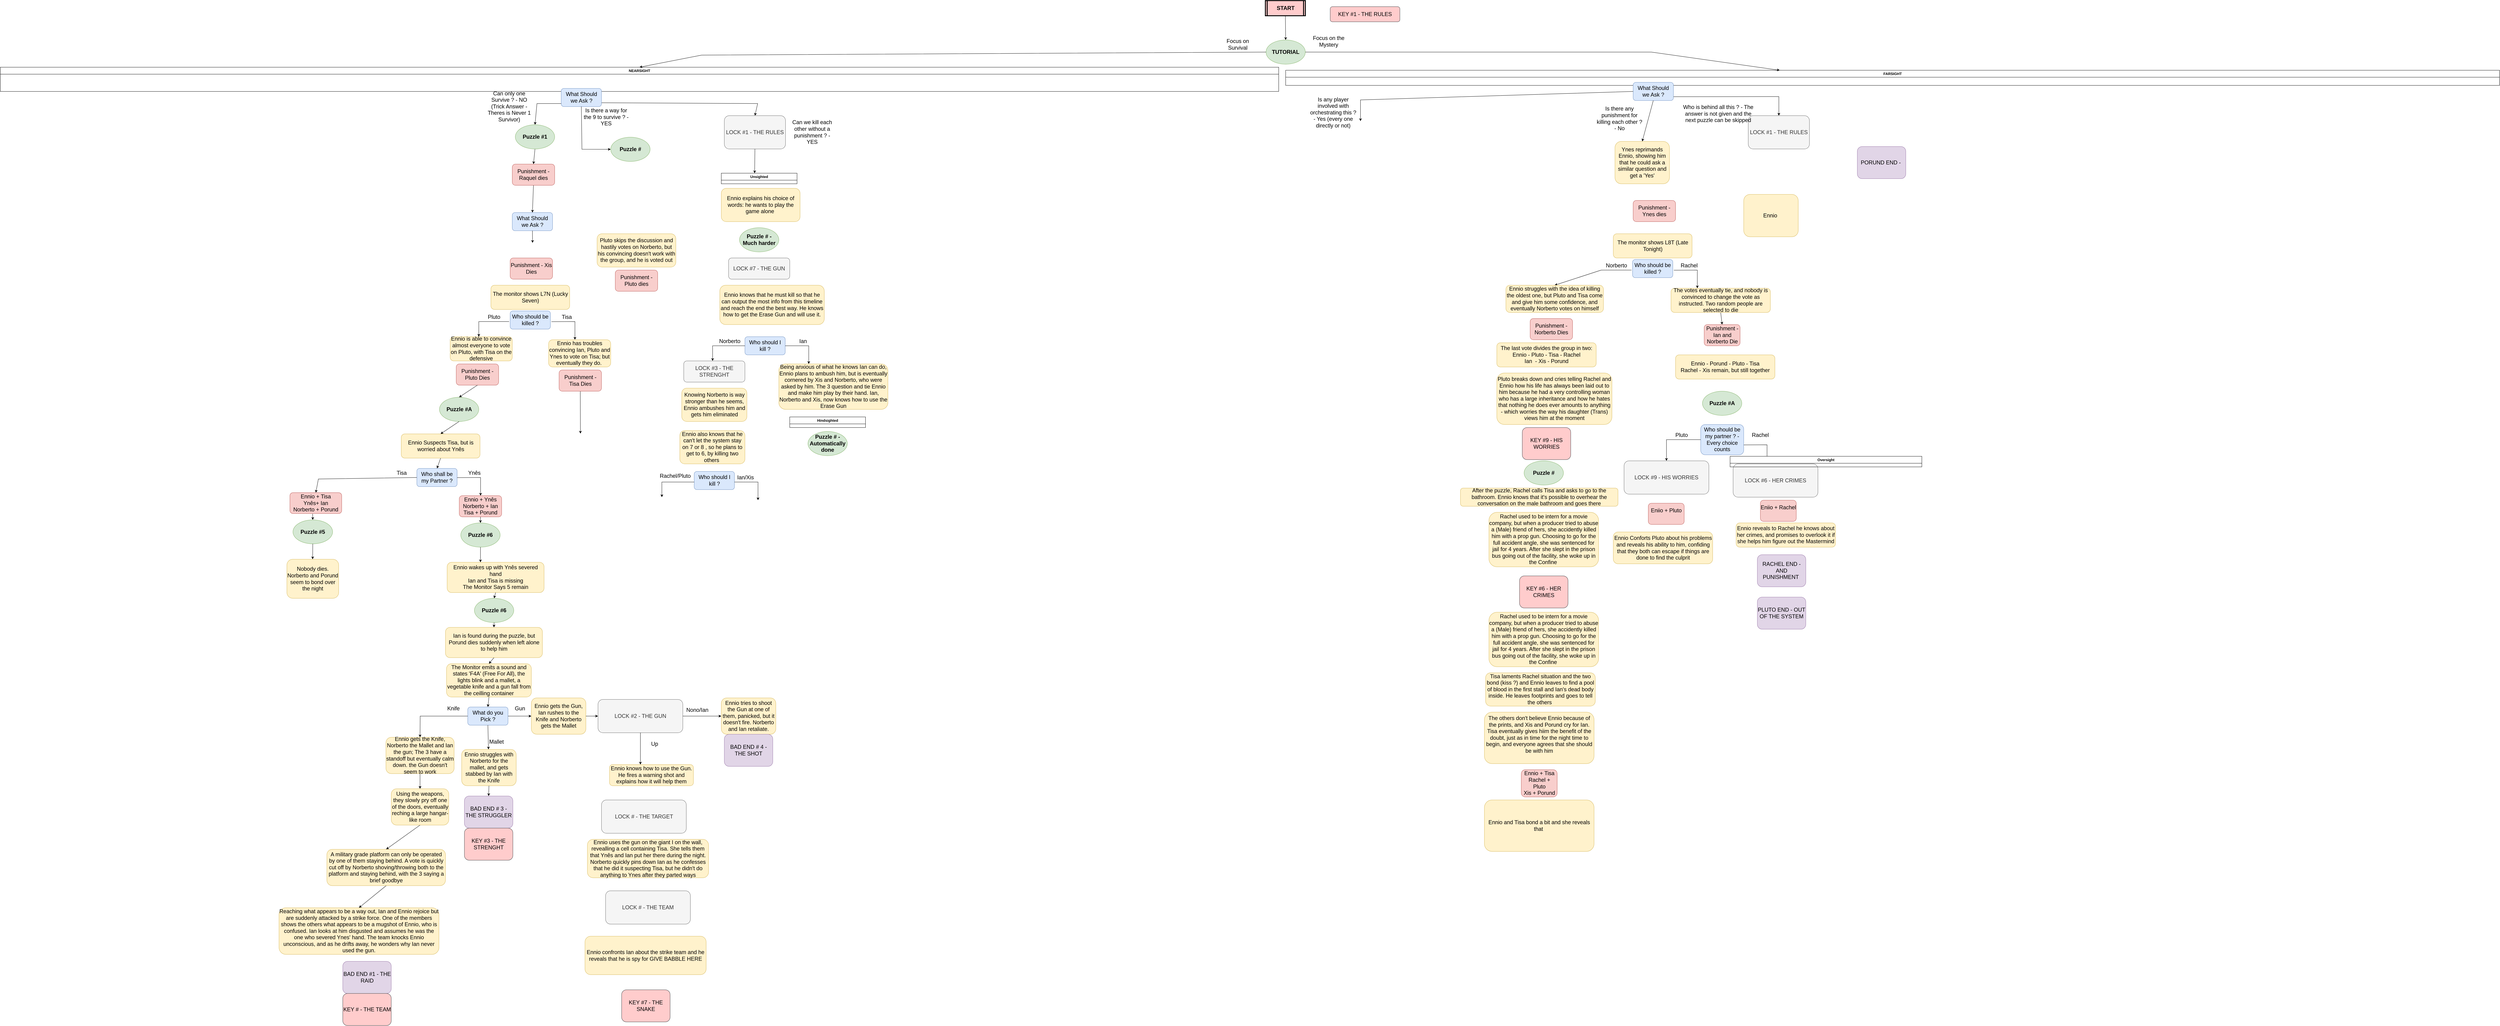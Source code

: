 <mxfile version="21.7.5" type="github">
  <diagram name="Page-1" id="c7558073-3199-34d8-9f00-42111426c3f3">
    <mxGraphModel dx="5559" dy="849" grid="1" gridSize="10" guides="1" tooltips="1" connect="1" arrows="1" fold="1" page="1" pageScale="1" pageWidth="826" pageHeight="1169" background="none" math="0" shadow="0">
      <root>
        <mxCell id="0" />
        <mxCell id="1" parent="0" />
        <mxCell id="CpgEJYqUYKejUzms_IQA-97" value="NEARSIGHT" style="swimlane;whiteSpace=wrap;html=1;snapToPoint=1;" parent="1" vertex="1">
          <mxGeometry x="-3830" y="230" width="4220" height="80" as="geometry">
            <mxRectangle x="-60" y="240" width="110" height="30" as="alternateBounds" />
          </mxGeometry>
        </mxCell>
        <mxCell id="CpgEJYqUYKejUzms_IQA-106" value="" style="endArrow=classic;html=1;rounded=0;snapToPoint=1;orthogonal=1;entryX=0.5;entryY=0;entryDx=0;entryDy=0;" parent="CpgEJYqUYKejUzms_IQA-97" target="O-tpeVZjKQFRNbeTzZI2-9" edge="1">
          <mxGeometry width="50" height="50" relative="1" as="geometry">
            <mxPoint x="1984.143" y="117.429" as="sourcePoint" />
            <mxPoint x="2061.5" y="177" as="targetPoint" />
            <Array as="points">
              <mxPoint x="2500" y="120" />
            </Array>
          </mxGeometry>
        </mxCell>
        <mxCell id="CpgEJYqUYKejUzms_IQA-107" value="&lt;font style=&quot;font-size: 18px;&quot;&gt;What Should we Ask ?&lt;/font&gt;" style="rounded=1;whiteSpace=wrap;html=1;fillColor=#dae8fc;strokeColor=#6c8ebf;" parent="CpgEJYqUYKejUzms_IQA-97" vertex="1">
          <mxGeometry x="1851.5" y="70" width="133" height="60" as="geometry" />
        </mxCell>
        <mxCell id="CpgEJYqUYKejUzms_IQA-109" value="" style="endArrow=classic;html=1;rounded=0;exitX=0;exitY=0.5;exitDx=0;exitDy=0;entryX=0.5;entryY=0;entryDx=0;entryDy=0;" parent="CpgEJYqUYKejUzms_IQA-97" target="rEXP9riImF9Qnkvs_e8z-11" edge="1">
          <mxGeometry width="50" height="50" relative="1" as="geometry">
            <mxPoint x="1851.5" y="120" as="sourcePoint" />
            <mxPoint x="1771.5" y="190" as="targetPoint" />
            <Array as="points">
              <mxPoint x="1771.5" y="120" />
            </Array>
          </mxGeometry>
        </mxCell>
        <mxCell id="CpgEJYqUYKejUzms_IQA-111" value="&lt;font style=&quot;font-size: 18px;&quot;&gt;Who shall be my Partner ?&lt;/font&gt;" style="rounded=1;whiteSpace=wrap;html=1;fillColor=#dae8fc;strokeColor=#6c8ebf;" parent="CpgEJYqUYKejUzms_IQA-97" vertex="1">
          <mxGeometry x="1375" y="1325" width="133" height="60" as="geometry" />
        </mxCell>
        <mxCell id="CpgEJYqUYKejUzms_IQA-112" value="" style="endArrow=classic;html=1;rounded=0;snapToPoint=1;orthogonal=1;" parent="CpgEJYqUYKejUzms_IQA-97" edge="1">
          <mxGeometry width="50" height="50" relative="1" as="geometry">
            <mxPoint x="1508.003" y="1355.429" as="sourcePoint" />
            <mxPoint x="1585.36" y="1415" as="targetPoint" />
            <Array as="points">
              <mxPoint x="1585.36" y="1355" />
            </Array>
          </mxGeometry>
        </mxCell>
        <mxCell id="CpgEJYqUYKejUzms_IQA-110" value="Ynês" style="text;html=1;strokeColor=none;fillColor=none;align=center;verticalAlign=middle;whiteSpace=wrap;rounded=0;fontSize=18;" parent="CpgEJYqUYKejUzms_IQA-97" vertex="1">
          <mxGeometry x="1515" y="1325" width="100" height="30" as="geometry" />
        </mxCell>
        <mxCell id="CpgEJYqUYKejUzms_IQA-113" value="Tisa" style="text;html=1;strokeColor=none;fillColor=none;align=center;verticalAlign=middle;whiteSpace=wrap;rounded=0;fontSize=18;" parent="CpgEJYqUYKejUzms_IQA-97" vertex="1">
          <mxGeometry x="1275" y="1325" width="100" height="30" as="geometry" />
        </mxCell>
        <mxCell id="CpgEJYqUYKejUzms_IQA-114" value="" style="endArrow=classic;html=1;rounded=0;exitX=0;exitY=0.5;exitDx=0;exitDy=0;entryX=0.5;entryY=0;entryDx=0;entryDy=0;" parent="CpgEJYqUYKejUzms_IQA-97" target="CpgEJYqUYKejUzms_IQA-116" edge="1">
          <mxGeometry width="50" height="50" relative="1" as="geometry">
            <mxPoint x="1375" y="1355" as="sourcePoint" />
            <mxPoint x="1295" y="1425" as="targetPoint" />
            <Array as="points">
              <mxPoint x="1050" y="1360" />
            </Array>
          </mxGeometry>
        </mxCell>
        <mxCell id="CpgEJYqUYKejUzms_IQA-115" value="&lt;font style=&quot;font-size: 18px;&quot;&gt;Ennio + Ynês&lt;br&gt;Norberto + Ian&lt;br&gt;Tisa + Porund&lt;br&gt;&lt;/font&gt;" style="rounded=1;whiteSpace=wrap;html=1;fillColor=#f8cecc;strokeColor=#b85450;" parent="CpgEJYqUYKejUzms_IQA-97" vertex="1">
          <mxGeometry x="1515" y="1415" width="140" height="70" as="geometry" />
        </mxCell>
        <mxCell id="CpgEJYqUYKejUzms_IQA-116" value="&lt;font style=&quot;font-size: 18px;&quot;&gt;Ennio + Tisa&lt;br&gt;Ynês+ Ian&lt;br&gt;Norberto + Porund&lt;br&gt;&lt;/font&gt;" style="rounded=1;whiteSpace=wrap;html=1;fillColor=#f8cecc;strokeColor=#b85450;" parent="CpgEJYqUYKejUzms_IQA-97" vertex="1">
          <mxGeometry x="956" y="1405" width="171" height="69" as="geometry" />
        </mxCell>
        <mxCell id="CpgEJYqUYKejUzms_IQA-117" value="Puzzle #6" style="ellipse;whiteSpace=wrap;html=1;fillColor=#d5e8d4;strokeColor=#82b366;fontSize=18;fontStyle=1" parent="CpgEJYqUYKejUzms_IQA-97" vertex="1">
          <mxGeometry x="1520" y="1505" width="130" height="80" as="geometry" />
        </mxCell>
        <mxCell id="CpgEJYqUYKejUzms_IQA-118" value="" style="endArrow=classic;html=1;rounded=0;exitX=0.5;exitY=1;exitDx=0;exitDy=0;entryX=0.5;entryY=0;entryDx=0;entryDy=0;" parent="CpgEJYqUYKejUzms_IQA-97" source="CpgEJYqUYKejUzms_IQA-115" target="CpgEJYqUYKejUzms_IQA-117" edge="1">
          <mxGeometry width="50" height="50" relative="1" as="geometry">
            <mxPoint x="1819" y="1305" as="sourcePoint" />
            <mxPoint x="1805" y="1459" as="targetPoint" />
          </mxGeometry>
        </mxCell>
        <mxCell id="CpgEJYqUYKejUzms_IQA-120" value="" style="endArrow=classic;html=1;rounded=0;exitX=0.5;exitY=1;exitDx=0;exitDy=0;" parent="CpgEJYqUYKejUzms_IQA-97" source="CpgEJYqUYKejUzms_IQA-117" edge="1">
          <mxGeometry width="50" height="50" relative="1" as="geometry">
            <mxPoint x="1595" y="1495" as="sourcePoint" />
            <mxPoint x="1585" y="1635" as="targetPoint" />
          </mxGeometry>
        </mxCell>
        <mxCell id="CpgEJYqUYKejUzms_IQA-121" value="&lt;font style=&quot;font-size: 18px;&quot;&gt;Ennio wakes up with Ynês severed hand&lt;br&gt;Ian and Tisa is missing&lt;br&gt;The Monitor Says 5 remain&lt;br&gt;&lt;/font&gt;" style="rounded=1;whiteSpace=wrap;html=1;fillColor=#fff2cc;strokeColor=#d6b656;" parent="CpgEJYqUYKejUzms_IQA-97" vertex="1">
          <mxGeometry x="1475" y="1635" width="320" height="100" as="geometry" />
        </mxCell>
        <mxCell id="CpgEJYqUYKejUzms_IQA-122" value="Puzzle #5" style="ellipse;whiteSpace=wrap;html=1;fillColor=#d5e8d4;strokeColor=#82b366;fontSize=18;fontStyle=1" parent="CpgEJYqUYKejUzms_IQA-97" vertex="1">
          <mxGeometry x="966" y="1495" width="131" height="79" as="geometry" />
        </mxCell>
        <mxCell id="CpgEJYqUYKejUzms_IQA-123" value="" style="endArrow=classic;html=1;rounded=0;exitX=0.5;exitY=1;exitDx=0;exitDy=0;entryX=0.5;entryY=0;entryDx=0;entryDy=0;" parent="CpgEJYqUYKejUzms_IQA-97" target="CpgEJYqUYKejUzms_IQA-122" edge="1">
          <mxGeometry width="50" height="50" relative="1" as="geometry">
            <mxPoint x="1031" y="1475" as="sourcePoint" />
            <mxPoint x="1251" y="1449" as="targetPoint" />
          </mxGeometry>
        </mxCell>
        <mxCell id="CpgEJYqUYKejUzms_IQA-124" value="" style="endArrow=classic;html=1;rounded=0;exitX=0.5;exitY=1;exitDx=0;exitDy=0;" parent="CpgEJYqUYKejUzms_IQA-97" source="CpgEJYqUYKejUzms_IQA-122" edge="1">
          <mxGeometry width="50" height="50" relative="1" as="geometry">
            <mxPoint x="1041" y="1485" as="sourcePoint" />
            <mxPoint x="1031" y="1625" as="targetPoint" />
          </mxGeometry>
        </mxCell>
        <mxCell id="CpgEJYqUYKejUzms_IQA-125" value="&lt;font style=&quot;font-size: 18px;&quot;&gt;Nobody dies. Norberto and Porund seem to bond over the night&lt;br&gt;&lt;/font&gt;" style="rounded=1;whiteSpace=wrap;html=1;fillColor=#fff2cc;strokeColor=#d6b656;" parent="CpgEJYqUYKejUzms_IQA-97" vertex="1">
          <mxGeometry x="946" y="1625" width="171" height="129" as="geometry" />
        </mxCell>
        <mxCell id="CpgEJYqUYKejUzms_IQA-126" value="&lt;font style=&quot;font-size: 18px;&quot;&gt;The Monitor emits a sound and states &#39;F4A&#39; (Free For All), the lights blink and a mallet, a vegetable knife and a gun fall from the ceilling container&lt;br&gt;&lt;/font&gt;" style="rounded=1;whiteSpace=wrap;html=1;fillColor=#fff2cc;strokeColor=#d6b656;" parent="CpgEJYqUYKejUzms_IQA-97" vertex="1">
          <mxGeometry x="1473" y="1970" width="280" height="110" as="geometry" />
        </mxCell>
        <mxCell id="CpgEJYqUYKejUzms_IQA-127" value="&lt;font style=&quot;font-size: 18px;&quot;&gt;LOCK #2 - THE GUN&lt;br&gt;&lt;/font&gt;" style="rounded=1;whiteSpace=wrap;html=1;fillColor=#f5f5f5;fontColor=#333333;strokeColor=#666666;" parent="CpgEJYqUYKejUzms_IQA-97" vertex="1">
          <mxGeometry x="1973" y="2088" width="280" height="110" as="geometry" />
        </mxCell>
        <mxCell id="CpgEJYqUYKejUzms_IQA-129" value="&lt;font style=&quot;font-size: 18px;&quot;&gt;What do you Pick ?&lt;/font&gt;" style="rounded=1;whiteSpace=wrap;html=1;fillColor=#dae8fc;strokeColor=#6c8ebf;" parent="CpgEJYqUYKejUzms_IQA-97" vertex="1">
          <mxGeometry x="1543" y="2113" width="133" height="60" as="geometry" />
        </mxCell>
        <mxCell id="CpgEJYqUYKejUzms_IQA-130" value="" style="endArrow=classic;html=1;rounded=0;exitX=0;exitY=0.5;exitDx=0;exitDy=0;entryX=0.5;entryY=0;entryDx=0;entryDy=0;" parent="CpgEJYqUYKejUzms_IQA-97" target="CpgEJYqUYKejUzms_IQA-142" edge="1">
          <mxGeometry width="50" height="50" relative="1" as="geometry">
            <mxPoint x="1543" y="2143" as="sourcePoint" />
            <mxPoint x="1463" y="2213" as="targetPoint" />
            <Array as="points">
              <mxPoint x="1386" y="2143" />
            </Array>
          </mxGeometry>
        </mxCell>
        <mxCell id="CpgEJYqUYKejUzms_IQA-131" value="" style="endArrow=classic;html=1;rounded=0;exitX=1;exitY=0.5;exitDx=0;exitDy=0;entryX=0;entryY=0.5;entryDx=0;entryDy=0;" parent="CpgEJYqUYKejUzms_IQA-97" source="CpgEJYqUYKejUzms_IQA-129" target="CpgEJYqUYKejUzms_IQA-143" edge="1">
          <mxGeometry width="50" height="50" relative="1" as="geometry">
            <mxPoint x="1643" y="2243" as="sourcePoint" />
            <mxPoint x="1903" y="2153" as="targetPoint" />
          </mxGeometry>
        </mxCell>
        <mxCell id="CpgEJYqUYKejUzms_IQA-132" value="" style="endArrow=classic;html=1;rounded=0;exitX=0.5;exitY=1;exitDx=0;exitDy=0;" parent="CpgEJYqUYKejUzms_IQA-97" source="CpgEJYqUYKejUzms_IQA-129" target="CpgEJYqUYKejUzms_IQA-141" edge="1">
          <mxGeometry width="50" height="50" relative="1" as="geometry">
            <mxPoint x="1573" y="2293" as="sourcePoint" />
            <mxPoint x="1610" y="2293" as="targetPoint" />
          </mxGeometry>
        </mxCell>
        <mxCell id="CpgEJYqUYKejUzms_IQA-133" value="Mallet" style="text;html=1;strokeColor=none;fillColor=none;align=center;verticalAlign=middle;whiteSpace=wrap;rounded=0;fontSize=18;" parent="CpgEJYqUYKejUzms_IQA-97" vertex="1">
          <mxGeometry x="1588" y="2213" width="100" height="30" as="geometry" />
        </mxCell>
        <mxCell id="CpgEJYqUYKejUzms_IQA-134" value="Gun" style="text;html=1;strokeColor=none;fillColor=none;align=center;verticalAlign=middle;whiteSpace=wrap;rounded=0;fontSize=18;" parent="CpgEJYqUYKejUzms_IQA-97" vertex="1">
          <mxGeometry x="1688" y="2103" width="55" height="30" as="geometry" />
        </mxCell>
        <mxCell id="CpgEJYqUYKejUzms_IQA-139" value="Knife" style="text;html=1;strokeColor=none;fillColor=none;align=center;verticalAlign=middle;whiteSpace=wrap;rounded=0;fontSize=18;" parent="CpgEJYqUYKejUzms_IQA-97" vertex="1">
          <mxGeometry x="1461" y="2103" width="70" height="30" as="geometry" />
        </mxCell>
        <mxCell id="CpgEJYqUYKejUzms_IQA-141" value="&lt;font style=&quot;font-size: 18px;&quot;&gt;Ennio struggles with Norberto for the mallet, and gets stabbed by Ian with the Knife&lt;br&gt;&lt;/font&gt;" style="rounded=1;whiteSpace=wrap;html=1;fillColor=#fff2cc;strokeColor=#d6b656;" parent="CpgEJYqUYKejUzms_IQA-97" vertex="1">
          <mxGeometry x="1523" y="2253" width="180" height="120" as="geometry" />
        </mxCell>
        <mxCell id="CpgEJYqUYKejUzms_IQA-142" value="&lt;font style=&quot;font-size: 18px;&quot;&gt;Ennio gets the Knife, Norberto the Mallet and Ian the gun; The 3 have a standoff but eventually calm down. the Gun doesn&#39;t seem to work&lt;br&gt;&lt;/font&gt;" style="rounded=1;whiteSpace=wrap;html=1;fillColor=#fff2cc;strokeColor=#d6b656;" parent="CpgEJYqUYKejUzms_IQA-97" vertex="1">
          <mxGeometry x="1273" y="2213" width="225" height="120" as="geometry" />
        </mxCell>
        <mxCell id="CpgEJYqUYKejUzms_IQA-143" value="&lt;font style=&quot;font-size: 18px;&quot;&gt;Ennio gets the Gun, Ian rushes to the Knife and Norberto gets the Mallet&lt;br&gt;&lt;/font&gt;" style="rounded=1;whiteSpace=wrap;html=1;fillColor=#fff2cc;strokeColor=#d6b656;" parent="CpgEJYqUYKejUzms_IQA-97" vertex="1">
          <mxGeometry x="1753" y="2083" width="180" height="120" as="geometry" />
        </mxCell>
        <mxCell id="CpgEJYqUYKejUzms_IQA-144" value="&lt;font style=&quot;font-size: 18px;&quot;&gt;Ennio Suspects Tisa, but is worried about Ynês&lt;br&gt;&lt;/font&gt;" style="rounded=1;whiteSpace=wrap;html=1;fillColor=#fff2cc;strokeColor=#d6b656;" parent="CpgEJYqUYKejUzms_IQA-97" vertex="1">
          <mxGeometry x="1323.5" y="1211" width="260" height="80" as="geometry" />
        </mxCell>
        <mxCell id="CpgEJYqUYKejUzms_IQA-145" value="&lt;font style=&quot;font-size: 18px;&quot;&gt;BAD END # 3 - THE STRUGGLER&lt;br&gt;&lt;/font&gt;" style="rounded=1;whiteSpace=wrap;html=1;fillColor=#e1d5e7;strokeColor=#9673a6;" parent="CpgEJYqUYKejUzms_IQA-97" vertex="1">
          <mxGeometry x="1532" y="2407" width="160" height="106" as="geometry" />
        </mxCell>
        <mxCell id="CpgEJYqUYKejUzms_IQA-146" value="&lt;font style=&quot;font-size: 18px;&quot;&gt;KEY #3 - THE STRENGHT&lt;br&gt;&lt;/font&gt;" style="rounded=1;whiteSpace=wrap;html=1;fillColor=#ffcccc;strokeColor=#36393d;" parent="CpgEJYqUYKejUzms_IQA-97" vertex="1">
          <mxGeometry x="1532" y="2513" width="160" height="106" as="geometry" />
        </mxCell>
        <mxCell id="CpgEJYqUYKejUzms_IQA-147" value="" style="endArrow=classic;html=1;rounded=0;exitX=0.5;exitY=1;exitDx=0;exitDy=0;entryX=0.5;entryY=0;entryDx=0;entryDy=0;" parent="CpgEJYqUYKejUzms_IQA-97" source="CpgEJYqUYKejUzms_IQA-141" target="CpgEJYqUYKejUzms_IQA-145" edge="1">
          <mxGeometry width="50" height="50" relative="1" as="geometry">
            <mxPoint x="1793" y="2403" as="sourcePoint" />
            <mxPoint x="1795" y="2483" as="targetPoint" />
          </mxGeometry>
        </mxCell>
        <mxCell id="CpgEJYqUYKejUzms_IQA-148" value="" style="endArrow=classic;html=1;rounded=0;entryX=0;entryY=0.5;entryDx=0;entryDy=0;exitX=1;exitY=0.5;exitDx=0;exitDy=0;" parent="CpgEJYqUYKejUzms_IQA-97" source="CpgEJYqUYKejUzms_IQA-143" target="CpgEJYqUYKejUzms_IQA-127" edge="1">
          <mxGeometry width="50" height="50" relative="1" as="geometry">
            <mxPoint x="2469" y="2321.29" as="sourcePoint" />
            <mxPoint x="2556" y="2321.29" as="targetPoint" />
          </mxGeometry>
        </mxCell>
        <mxCell id="CpgEJYqUYKejUzms_IQA-149" value="&lt;font style=&quot;font-size: 18px;&quot;&gt;Ennio tries to shoot the Gun at one of them, panicked, but it doesn&#39;t fire. Norberto and Ian retaliate.&lt;br&gt;&lt;/font&gt;" style="rounded=1;whiteSpace=wrap;html=1;fillColor=#fff2cc;strokeColor=#d6b656;" parent="CpgEJYqUYKejUzms_IQA-97" vertex="1">
          <mxGeometry x="2380" y="2083" width="180" height="120" as="geometry" />
        </mxCell>
        <mxCell id="CpgEJYqUYKejUzms_IQA-150" value="" style="endArrow=classic;html=1;rounded=0;exitX=0.5;exitY=1;exitDx=0;exitDy=0;entryX=0.5;entryY=0;entryDx=0;entryDy=0;" parent="CpgEJYqUYKejUzms_IQA-97" source="CpgEJYqUYKejUzms_IQA-144" target="CpgEJYqUYKejUzms_IQA-111" edge="1">
          <mxGeometry width="50" height="50" relative="1" as="geometry">
            <mxPoint x="1805" y="1375" as="sourcePoint" />
            <mxPoint x="1805" y="1425" as="targetPoint" />
          </mxGeometry>
        </mxCell>
        <mxCell id="CpgEJYqUYKejUzms_IQA-151" value="" style="endArrow=classic;html=1;rounded=0;entryX=0;entryY=0.5;entryDx=0;entryDy=0;exitX=1;exitY=0.5;exitDx=0;exitDy=0;" parent="CpgEJYqUYKejUzms_IQA-97" source="CpgEJYqUYKejUzms_IQA-127" target="CpgEJYqUYKejUzms_IQA-149" edge="1">
          <mxGeometry width="50" height="50" relative="1" as="geometry">
            <mxPoint x="2124" y="2263" as="sourcePoint" />
            <mxPoint x="2164" y="2263" as="targetPoint" />
          </mxGeometry>
        </mxCell>
        <mxCell id="CpgEJYqUYKejUzms_IQA-152" value="&lt;font style=&quot;font-size: 18px;&quot;&gt;BAD END # 4 - THE SHOT&lt;br&gt;&lt;/font&gt;" style="rounded=1;whiteSpace=wrap;html=1;fillColor=#e1d5e7;strokeColor=#9673a6;" parent="CpgEJYqUYKejUzms_IQA-97" vertex="1">
          <mxGeometry x="2390" y="2203" width="160" height="106" as="geometry" />
        </mxCell>
        <mxCell id="CpgEJYqUYKejUzms_IQA-153" value="" style="endArrow=classic;html=1;rounded=0;exitX=0.5;exitY=1;exitDx=0;exitDy=0;" parent="CpgEJYqUYKejUzms_IQA-97" source="CpgEJYqUYKejUzms_IQA-127" edge="1">
          <mxGeometry width="50" height="50" relative="1" as="geometry">
            <mxPoint x="2093" y="2302.52" as="sourcePoint" />
            <mxPoint x="2113" y="2303" as="targetPoint" />
          </mxGeometry>
        </mxCell>
        <mxCell id="CpgEJYqUYKejUzms_IQA-155" value="" style="endArrow=classic;html=1;rounded=0;entryX=0.5;entryY=0;entryDx=0;entryDy=0;exitX=0.5;exitY=1;exitDx=0;exitDy=0;" parent="CpgEJYqUYKejUzms_IQA-97" source="CpgEJYqUYKejUzms_IQA-126" target="CpgEJYqUYKejUzms_IQA-129" edge="1">
          <mxGeometry width="50" height="50" relative="1" as="geometry">
            <mxPoint x="1609.5" y="2063" as="sourcePoint" />
            <mxPoint x="1653" y="2083" as="targetPoint" />
          </mxGeometry>
        </mxCell>
        <mxCell id="CpgEJYqUYKejUzms_IQA-157" value="&lt;font style=&quot;font-size: 18px;&quot;&gt;Ennio knows how to use the Gun. He fires a warning shot and explains how it will help them&lt;br&gt;&lt;/font&gt;" style="rounded=1;whiteSpace=wrap;html=1;fillColor=#fff2cc;strokeColor=#d6b656;" parent="CpgEJYqUYKejUzms_IQA-97" vertex="1">
          <mxGeometry x="2011" y="2303" width="277" height="70" as="geometry" />
        </mxCell>
        <mxCell id="O-tpeVZjKQFRNbeTzZI2-5" value="&lt;font style=&quot;font-size: 18px;&quot;&gt;Using the weapons, they slowly pry off one of the doors, eventually reching a large hangar-like room&lt;br&gt;&lt;/font&gt;" style="rounded=1;whiteSpace=wrap;html=1;fillColor=#fff2cc;strokeColor=#d6b656;" parent="CpgEJYqUYKejUzms_IQA-97" vertex="1">
          <mxGeometry x="1290.5" y="2383" width="190" height="120" as="geometry" />
        </mxCell>
        <mxCell id="O-tpeVZjKQFRNbeTzZI2-9" value="&lt;font style=&quot;font-size: 18px;&quot;&gt;LOCK #1 - THE RULES&lt;br&gt;&lt;/font&gt;" style="rounded=1;whiteSpace=wrap;html=1;fillColor=#f5f5f5;fontColor=#333333;strokeColor=#666666;" parent="CpgEJYqUYKejUzms_IQA-97" vertex="1">
          <mxGeometry x="2390" y="160" width="202" height="110" as="geometry" />
        </mxCell>
        <mxCell id="O-tpeVZjKQFRNbeTzZI2-10" value="" style="endArrow=classic;html=1;rounded=0;exitX=0.5;exitY=1;exitDx=0;exitDy=0;entryX=0;entryY=0.5;entryDx=0;entryDy=0;" parent="CpgEJYqUYKejUzms_IQA-97" source="CpgEJYqUYKejUzms_IQA-107" edge="1" target="x8JGwaPrbHJTbHLdMTGF-7">
          <mxGeometry width="50" height="50" relative="1" as="geometry">
            <mxPoint x="1940" y="365" as="sourcePoint" />
            <mxPoint x="1918" y="300" as="targetPoint" />
            <Array as="points">
              <mxPoint x="1920" y="271" />
            </Array>
          </mxGeometry>
        </mxCell>
        <mxCell id="O-tpeVZjKQFRNbeTzZI2-65" value="" style="endArrow=classic;html=1;rounded=0;exitX=0.5;exitY=1;exitDx=0;exitDy=0;" parent="CpgEJYqUYKejUzms_IQA-97" edge="1" source="O-tpeVZjKQFRNbeTzZI2-9">
          <mxGeometry width="50" height="50" relative="1" as="geometry">
            <mxPoint x="2130.57" y="290" as="sourcePoint" />
            <mxPoint x="2490" y="350" as="targetPoint" />
          </mxGeometry>
        </mxCell>
        <mxCell id="O-tpeVZjKQFRNbeTzZI2-66" value="Is there a way for the 9 to survive ? - YES" style="text;html=1;strokeColor=none;fillColor=none;align=center;verticalAlign=middle;whiteSpace=wrap;rounded=0;fontSize=18;" parent="CpgEJYqUYKejUzms_IQA-97" vertex="1">
          <mxGeometry x="1920" y="150" width="160" height="30" as="geometry" />
        </mxCell>
        <mxCell id="O-tpeVZjKQFRNbeTzZI2-67" value="Can we kill each other without a punishment ? - YES" style="text;html=1;strokeColor=none;fillColor=none;align=center;verticalAlign=middle;whiteSpace=wrap;rounded=0;fontSize=18;" parent="CpgEJYqUYKejUzms_IQA-97" vertex="1">
          <mxGeometry x="2600" y="200" width="160" height="30" as="geometry" />
        </mxCell>
        <mxCell id="rEXP9riImF9Qnkvs_e8z-5" value="" style="endArrow=classic;html=1;rounded=0;exitX=0.5;exitY=1;exitDx=0;exitDy=0;entryX=0.5;entryY=0;entryDx=0;entryDy=0;" parent="CpgEJYqUYKejUzms_IQA-97" source="CpgEJYqUYKejUzms_IQA-142" target="O-tpeVZjKQFRNbeTzZI2-5" edge="1">
          <mxGeometry width="50" height="50" relative="1" as="geometry">
            <mxPoint x="1613" y="2553" as="sourcePoint" />
            <mxPoint x="973" y="2643" as="targetPoint" />
          </mxGeometry>
        </mxCell>
        <mxCell id="rEXP9riImF9Qnkvs_e8z-6" value="Can only one Survive ? - NO&lt;br&gt;(Trick Answer - Theres is Never 1 Survivor)" style="text;html=1;strokeColor=none;fillColor=none;align=center;verticalAlign=middle;whiteSpace=wrap;rounded=0;fontSize=18;" parent="CpgEJYqUYKejUzms_IQA-97" vertex="1">
          <mxGeometry x="1600" y="40" width="160" height="180" as="geometry" />
        </mxCell>
        <mxCell id="rEXP9riImF9Qnkvs_e8z-7" value="&lt;font style=&quot;font-size: 18px;&quot;&gt;Punishment - Raquel dies&lt;br&gt;&lt;/font&gt;" style="rounded=1;whiteSpace=wrap;html=1;fillColor=#f8cecc;strokeColor=#b85450;" parent="CpgEJYqUYKejUzms_IQA-97" vertex="1">
          <mxGeometry x="1690" y="320" width="140" height="70" as="geometry" />
        </mxCell>
        <mxCell id="rEXP9riImF9Qnkvs_e8z-10" value="" style="endArrow=classic;html=1;rounded=0;exitX=0.5;exitY=1;exitDx=0;exitDy=0;entryX=0.5;entryY=0;entryDx=0;entryDy=0;" parent="CpgEJYqUYKejUzms_IQA-97" source="rEXP9riImF9Qnkvs_e8z-11" target="rEXP9riImF9Qnkvs_e8z-7" edge="1">
          <mxGeometry width="50" height="50" relative="1" as="geometry">
            <mxPoint x="1775" y="180" as="sourcePoint" />
            <mxPoint x="1680" y="290" as="targetPoint" />
          </mxGeometry>
        </mxCell>
        <mxCell id="rEXP9riImF9Qnkvs_e8z-11" value="Puzzle #1" style="ellipse;whiteSpace=wrap;html=1;fillColor=#d5e8d4;strokeColor=#82b366;fontSize=18;fontStyle=1" parent="CpgEJYqUYKejUzms_IQA-97" vertex="1">
          <mxGeometry x="1700" y="190" width="130" height="80" as="geometry" />
        </mxCell>
        <mxCell id="rEXP9riImF9Qnkvs_e8z-12" value="&lt;font style=&quot;font-size: 18px;&quot;&gt;What Should we Ask ?&lt;/font&gt;" style="rounded=1;whiteSpace=wrap;html=1;fillColor=#dae8fc;strokeColor=#6c8ebf;" parent="CpgEJYqUYKejUzms_IQA-97" vertex="1">
          <mxGeometry x="1690" y="480" width="133" height="60" as="geometry" />
        </mxCell>
        <mxCell id="rEXP9riImF9Qnkvs_e8z-13" value="&lt;font style=&quot;font-size: 18px;&quot;&gt;Punishment - Xis Dies&lt;br&gt;&lt;/font&gt;" style="rounded=1;whiteSpace=wrap;html=1;fillColor=#f8cecc;strokeColor=#b85450;" parent="CpgEJYqUYKejUzms_IQA-97" vertex="1">
          <mxGeometry x="1683" y="630" width="140" height="70" as="geometry" />
        </mxCell>
        <mxCell id="rEXP9riImF9Qnkvs_e8z-14" value="&lt;span style=&quot;font-size: 18px;&quot;&gt;Who should be killed ?&lt;/span&gt;" style="rounded=1;whiteSpace=wrap;html=1;fillColor=#dae8fc;strokeColor=#6c8ebf;" parent="CpgEJYqUYKejUzms_IQA-97" vertex="1">
          <mxGeometry x="1683" y="805" width="133" height="60" as="geometry" />
        </mxCell>
        <mxCell id="rEXP9riImF9Qnkvs_e8z-15" value="&lt;font style=&quot;font-size: 18px;&quot;&gt;The monitor shows L7N (Lucky Seven)&lt;br&gt;&lt;/font&gt;" style="rounded=1;whiteSpace=wrap;html=1;fillColor=#fff2cc;strokeColor=#d6b656;" parent="CpgEJYqUYKejUzms_IQA-97" vertex="1">
          <mxGeometry x="1619.5" y="720" width="260" height="80" as="geometry" />
        </mxCell>
        <mxCell id="rEXP9riImF9Qnkvs_e8z-16" value="" style="endArrow=classic;html=1;rounded=0;exitX=0.5;exitY=1;exitDx=0;exitDy=0;entryX=0.5;entryY=0;entryDx=0;entryDy=0;" parent="CpgEJYqUYKejUzms_IQA-97" source="rEXP9riImF9Qnkvs_e8z-7" target="rEXP9riImF9Qnkvs_e8z-12" edge="1">
          <mxGeometry width="50" height="50" relative="1" as="geometry">
            <mxPoint x="1775" y="413" as="sourcePoint" />
            <mxPoint x="1770" y="463" as="targetPoint" />
          </mxGeometry>
        </mxCell>
        <mxCell id="rEXP9riImF9Qnkvs_e8z-17" value="" style="endArrow=classic;html=1;rounded=0;exitX=0.5;exitY=1;exitDx=0;exitDy=0;" parent="CpgEJYqUYKejUzms_IQA-97" source="rEXP9riImF9Qnkvs_e8z-12" edge="1">
          <mxGeometry width="50" height="50" relative="1" as="geometry">
            <mxPoint x="1765" y="570" as="sourcePoint" />
            <mxPoint x="1757" y="580" as="targetPoint" />
          </mxGeometry>
        </mxCell>
        <mxCell id="-gMSrIDQA9UIPFFdvpcl-7" value="" style="endArrow=classic;html=1;rounded=0;snapToPoint=1;orthogonal=1;" parent="CpgEJYqUYKejUzms_IQA-97" edge="1">
          <mxGeometry width="50" height="50" relative="1" as="geometry">
            <mxPoint x="1819.503" y="840.429" as="sourcePoint" />
            <mxPoint x="1896.86" y="900" as="targetPoint" />
            <Array as="points">
              <mxPoint x="1896.86" y="840" />
            </Array>
          </mxGeometry>
        </mxCell>
        <mxCell id="-gMSrIDQA9UIPFFdvpcl-8" value="Tisa" style="text;html=1;strokeColor=none;fillColor=none;align=center;verticalAlign=middle;whiteSpace=wrap;rounded=0;fontSize=18;" parent="CpgEJYqUYKejUzms_IQA-97" vertex="1">
          <mxGeometry x="1819.5" y="810" width="100" height="30" as="geometry" />
        </mxCell>
        <mxCell id="-gMSrIDQA9UIPFFdvpcl-9" value="Pluto" style="text;html=1;strokeColor=none;fillColor=none;align=center;verticalAlign=middle;whiteSpace=wrap;rounded=0;fontSize=18;" parent="CpgEJYqUYKejUzms_IQA-97" vertex="1">
          <mxGeometry x="1579.5" y="810" width="100" height="30" as="geometry" />
        </mxCell>
        <mxCell id="-gMSrIDQA9UIPFFdvpcl-10" value="" style="endArrow=classic;html=1;rounded=0;exitX=0;exitY=0.5;exitDx=0;exitDy=0;entryX=0.5;entryY=0;entryDx=0;entryDy=0;" parent="CpgEJYqUYKejUzms_IQA-97" edge="1">
          <mxGeometry width="50" height="50" relative="1" as="geometry">
            <mxPoint x="1679.5" y="840" as="sourcePoint" />
            <mxPoint x="1579.5" y="890" as="targetPoint" />
            <Array as="points">
              <mxPoint x="1579.5" y="840" />
            </Array>
          </mxGeometry>
        </mxCell>
        <mxCell id="-gMSrIDQA9UIPFFdvpcl-11" value="&lt;font style=&quot;font-size: 18px;&quot;&gt;Ennio has troubles convincing Ian, Pluto and Ynes to vote on Tisa; but eventually they do.&amp;nbsp;&lt;br&gt;&lt;/font&gt;" style="rounded=1;whiteSpace=wrap;html=1;fillColor=#fff2cc;strokeColor=#d6b656;" parent="CpgEJYqUYKejUzms_IQA-97" vertex="1">
          <mxGeometry x="1810" y="900" width="205" height="90" as="geometry" />
        </mxCell>
        <mxCell id="-gMSrIDQA9UIPFFdvpcl-12" value="&lt;font style=&quot;font-size: 18px;&quot;&gt;Ennio is able to convince almost everyone to vote on Pluto, with Tisa on the defensive&lt;br&gt;&lt;/font&gt;" style="rounded=1;whiteSpace=wrap;html=1;fillColor=#fff2cc;strokeColor=#d6b656;" parent="CpgEJYqUYKejUzms_IQA-97" vertex="1">
          <mxGeometry x="1485" y="890" width="205" height="80" as="geometry" />
        </mxCell>
        <mxCell id="x8JGwaPrbHJTbHLdMTGF-7" value="Puzzle #" style="ellipse;whiteSpace=wrap;html=1;fillColor=#d5e8d4;strokeColor=#82b366;fontSize=18;fontStyle=1" parent="CpgEJYqUYKejUzms_IQA-97" vertex="1">
          <mxGeometry x="2015" y="231.15" width="130" height="80" as="geometry" />
        </mxCell>
        <mxCell id="x8JGwaPrbHJTbHLdMTGF-8" value="&lt;font style=&quot;font-size: 18px;&quot;&gt;Punishment - Pluto Dies&lt;br&gt;&lt;/font&gt;" style="rounded=1;whiteSpace=wrap;html=1;fillColor=#f8cecc;strokeColor=#b85450;" parent="CpgEJYqUYKejUzms_IQA-97" vertex="1">
          <mxGeometry x="1505" y="980" width="140" height="70" as="geometry" />
        </mxCell>
        <mxCell id="x8JGwaPrbHJTbHLdMTGF-10" value="&lt;font style=&quot;font-size: 18px;&quot;&gt;A military grade platform can only be operated by one of them staying behind. A vote is quickly cut off by Norberto shoving/throwing both to the platform and staying behind, with the 3 saying a brief goodbye&lt;br&gt;&lt;/font&gt;" style="rounded=1;whiteSpace=wrap;html=1;fillColor=#fff2cc;strokeColor=#d6b656;" parent="CpgEJYqUYKejUzms_IQA-97" vertex="1">
          <mxGeometry x="1078" y="2583" width="391.5" height="120" as="geometry" />
        </mxCell>
        <mxCell id="x8JGwaPrbHJTbHLdMTGF-11" value="" style="endArrow=classic;html=1;rounded=0;exitX=0.5;exitY=1;exitDx=0;exitDy=0;entryX=0.5;entryY=0;entryDx=0;entryDy=0;" parent="CpgEJYqUYKejUzms_IQA-97" source="O-tpeVZjKQFRNbeTzZI2-5" target="x8JGwaPrbHJTbHLdMTGF-10" edge="1">
          <mxGeometry width="50" height="50" relative="1" as="geometry">
            <mxPoint x="1488" y="2603" as="sourcePoint" />
            <mxPoint x="1538" y="2553" as="targetPoint" />
          </mxGeometry>
        </mxCell>
        <mxCell id="x8JGwaPrbHJTbHLdMTGF-12" value="&lt;font style=&quot;font-size: 18px;&quot;&gt;Reaching what appears to be a way out, Ian and Ennio rejoice but are suddenly attacked by a strike force. One of the members shows the others what appears to be a mugshot of Ennio, who is confused. Ian looks at him disgusted and assumes he was the one who severed Ynes&#39; hand. The team knocks Ennio unconscious, and as he drifts away, he wonders why Ian never used the gun.&lt;br&gt;&lt;/font&gt;" style="rounded=1;whiteSpace=wrap;html=1;fillColor=#fff2cc;strokeColor=#d6b656;" parent="CpgEJYqUYKejUzms_IQA-97" vertex="1">
          <mxGeometry x="920" y="2776" width="528" height="154" as="geometry" />
        </mxCell>
        <mxCell id="x8JGwaPrbHJTbHLdMTGF-13" value="" style="endArrow=classic;html=1;rounded=0;exitX=0.5;exitY=1;exitDx=0;exitDy=0;entryX=0.5;entryY=0;entryDx=0;entryDy=0;" parent="CpgEJYqUYKejUzms_IQA-97" source="CpgEJYqUYKejUzms_IQA-121" target="x8JGwaPrbHJTbHLdMTGF-21" edge="1">
          <mxGeometry width="50" height="50" relative="1" as="geometry">
            <mxPoint x="1300" y="1920" as="sourcePoint" />
            <mxPoint x="1650" y="1760" as="targetPoint" />
          </mxGeometry>
        </mxCell>
        <mxCell id="x8JGwaPrbHJTbHLdMTGF-14" value="Puzzle #A" style="ellipse;whiteSpace=wrap;html=1;fillColor=#d5e8d4;strokeColor=#82b366;fontSize=18;fontStyle=1" parent="CpgEJYqUYKejUzms_IQA-97" vertex="1">
          <mxGeometry x="1449.5" y="1090" width="130" height="80" as="geometry" />
        </mxCell>
        <mxCell id="x8JGwaPrbHJTbHLdMTGF-15" value="" style="endArrow=classic;html=1;rounded=0;exitX=0.5;exitY=1;exitDx=0;exitDy=0;entryX=0.5;entryY=0;entryDx=0;entryDy=0;" parent="CpgEJYqUYKejUzms_IQA-97" source="x8JGwaPrbHJTbHLdMTGF-8" target="x8JGwaPrbHJTbHLdMTGF-14" edge="1">
          <mxGeometry width="50" height="50" relative="1" as="geometry">
            <mxPoint x="1170" y="1250" as="sourcePoint" />
            <mxPoint x="1220" y="1200" as="targetPoint" />
          </mxGeometry>
        </mxCell>
        <mxCell id="x8JGwaPrbHJTbHLdMTGF-16" value="" style="endArrow=classic;html=1;rounded=0;exitX=0.5;exitY=1;exitDx=0;exitDy=0;entryX=0.5;entryY=0;entryDx=0;entryDy=0;" parent="CpgEJYqUYKejUzms_IQA-97" source="x8JGwaPrbHJTbHLdMTGF-14" target="CpgEJYqUYKejUzms_IQA-144" edge="1">
          <mxGeometry width="50" height="50" relative="1" as="geometry">
            <mxPoint x="1170" y="1250" as="sourcePoint" />
            <mxPoint x="1220" y="1200" as="targetPoint" />
          </mxGeometry>
        </mxCell>
        <mxCell id="x8JGwaPrbHJTbHLdMTGF-17" value="&lt;font style=&quot;font-size: 18px;&quot;&gt;BAD END #1 - THE RAID&lt;br&gt;&lt;/font&gt;" style="rounded=1;whiteSpace=wrap;html=1;fillColor=#e1d5e7;strokeColor=#9673a6;" parent="CpgEJYqUYKejUzms_IQA-97" vertex="1">
          <mxGeometry x="1130.5" y="2953" width="160" height="106" as="geometry" />
        </mxCell>
        <mxCell id="x8JGwaPrbHJTbHLdMTGF-18" value="&lt;font style=&quot;font-size: 18px;&quot;&gt;KEY # - THE TEAM&lt;br&gt;&lt;/font&gt;" style="rounded=1;whiteSpace=wrap;html=1;fillColor=#ffcccc;strokeColor=#36393d;" parent="CpgEJYqUYKejUzms_IQA-97" vertex="1">
          <mxGeometry x="1130.5" y="3059" width="160" height="106" as="geometry" />
        </mxCell>
        <mxCell id="x8JGwaPrbHJTbHLdMTGF-21" value="Puzzle #6" style="ellipse;whiteSpace=wrap;html=1;fillColor=#d5e8d4;strokeColor=#82b366;fontSize=18;fontStyle=1" parent="CpgEJYqUYKejUzms_IQA-97" vertex="1">
          <mxGeometry x="1565" y="1754" width="130" height="80" as="geometry" />
        </mxCell>
        <mxCell id="x8JGwaPrbHJTbHLdMTGF-22" value="&lt;font style=&quot;font-size: 18px;&quot;&gt;Ian is found during the puzzle, but Porund dies suddenly when left alone to help him&lt;br&gt;&lt;/font&gt;" style="rounded=1;whiteSpace=wrap;html=1;fillColor=#fff2cc;strokeColor=#d6b656;" parent="CpgEJYqUYKejUzms_IQA-97" vertex="1">
          <mxGeometry x="1469.5" y="1850" width="320" height="100" as="geometry" />
        </mxCell>
        <mxCell id="x8JGwaPrbHJTbHLdMTGF-23" value="" style="endArrow=classic;html=1;rounded=0;exitX=0.5;exitY=1;exitDx=0;exitDy=0;entryX=0.5;entryY=0;entryDx=0;entryDy=0;" parent="CpgEJYqUYKejUzms_IQA-97" source="x8JGwaPrbHJTbHLdMTGF-21" target="x8JGwaPrbHJTbHLdMTGF-22" edge="1">
          <mxGeometry width="50" height="50" relative="1" as="geometry">
            <mxPoint x="1420" y="2000" as="sourcePoint" />
            <mxPoint x="1470" y="1950" as="targetPoint" />
          </mxGeometry>
        </mxCell>
        <mxCell id="x8JGwaPrbHJTbHLdMTGF-24" value="" style="endArrow=classic;html=1;rounded=0;exitX=0.5;exitY=1;exitDx=0;exitDy=0;entryX=0.5;entryY=0;entryDx=0;entryDy=0;" parent="CpgEJYqUYKejUzms_IQA-97" source="x8JGwaPrbHJTbHLdMTGF-22" target="CpgEJYqUYKejUzms_IQA-126" edge="1">
          <mxGeometry width="50" height="50" relative="1" as="geometry">
            <mxPoint x="1490" y="2040" as="sourcePoint" />
            <mxPoint x="1540" y="1990" as="targetPoint" />
          </mxGeometry>
        </mxCell>
        <mxCell id="x8JGwaPrbHJTbHLdMTGF-77" value="&lt;font style=&quot;font-size: 18px;&quot;&gt;LOCK # - THE TARGET&lt;br&gt;&lt;/font&gt;" style="rounded=1;whiteSpace=wrap;html=1;fillColor=#f5f5f5;fontColor=#333333;strokeColor=#666666;" parent="CpgEJYqUYKejUzms_IQA-97" vertex="1">
          <mxGeometry x="1984.5" y="2420" width="280" height="110" as="geometry" />
        </mxCell>
        <mxCell id="x8JGwaPrbHJTbHLdMTGF-79" value="Nono/Ian" style="text;html=1;strokeColor=none;fillColor=none;align=center;verticalAlign=middle;whiteSpace=wrap;rounded=0;fontSize=18;" parent="CpgEJYqUYKejUzms_IQA-97" vertex="1">
          <mxGeometry x="2251" y="2108" width="100" height="30" as="geometry" />
        </mxCell>
        <mxCell id="x8JGwaPrbHJTbHLdMTGF-84" value="&lt;font style=&quot;font-size: 18px;&quot;&gt;KEY #7 - THE SNAKE&lt;br&gt;&lt;/font&gt;" style="rounded=1;whiteSpace=wrap;html=1;fillColor=#ffcccc;strokeColor=#36393d;" parent="CpgEJYqUYKejUzms_IQA-97" vertex="1">
          <mxGeometry x="2051" y="3047" width="160" height="106" as="geometry" />
        </mxCell>
        <mxCell id="_RkWOCpiueimEbIkTTI5-7" value="" style="endArrow=classic;html=1;rounded=0;exitX=0.5;exitY=1;exitDx=0;exitDy=0;entryX=0.5;entryY=0;entryDx=0;entryDy=0;" edge="1" parent="CpgEJYqUYKejUzms_IQA-97" source="x8JGwaPrbHJTbHLdMTGF-10" target="x8JGwaPrbHJTbHLdMTGF-12">
          <mxGeometry width="50" height="50" relative="1" as="geometry">
            <mxPoint x="1012" y="2606.5" as="sourcePoint" />
            <mxPoint x="900" y="2686.5" as="targetPoint" />
          </mxGeometry>
        </mxCell>
        <mxCell id="5" value="START" style="shape=process;whiteSpace=wrap;align=center;verticalAlign=middle;size=0.048;fontStyle=1;strokeWidth=3;fillColor=#FFCCCC;fontSize=18;" parent="1" vertex="1">
          <mxGeometry x="346" y="10" width="132" height="50" as="geometry" />
        </mxCell>
        <mxCell id="CpgEJYqUYKejUzms_IQA-96" value="FARSIGHT" style="swimlane;whiteSpace=wrap;html=1;" parent="1" vertex="1">
          <mxGeometry x="413" y="240" width="4007" height="50" as="geometry" />
        </mxCell>
        <mxCell id="O-tpeVZjKQFRNbeTzZI2-59" value="" style="endArrow=classic;html=1;rounded=0;snapToPoint=1;orthogonal=1;entryX=0.5;entryY=0;entryDx=0;entryDy=0;" parent="CpgEJYqUYKejUzms_IQA-96" edge="1" target="O-tpeVZjKQFRNbeTzZI2-62">
          <mxGeometry width="50" height="50" relative="1" as="geometry">
            <mxPoint x="1279.643" y="87.429" as="sourcePoint" />
            <mxPoint x="1357" y="147" as="targetPoint" />
            <Array as="points">
              <mxPoint x="1628" y="87" />
            </Array>
          </mxGeometry>
        </mxCell>
        <mxCell id="O-tpeVZjKQFRNbeTzZI2-60" value="&lt;font style=&quot;font-size: 18px;&quot;&gt;What Should we Ask ?&lt;/font&gt;" style="rounded=1;whiteSpace=wrap;html=1;fillColor=#dae8fc;strokeColor=#6c8ebf;" parent="CpgEJYqUYKejUzms_IQA-96" vertex="1">
          <mxGeometry x="1147" y="40" width="133" height="60" as="geometry" />
        </mxCell>
        <mxCell id="CpgEJYqUYKejUzms_IQA-98" value="TUTORIAL" style="ellipse;whiteSpace=wrap;html=1;fillColor=#d5e8d4;strokeColor=#82b366;fontSize=18;fontStyle=1" parent="1" vertex="1">
          <mxGeometry x="348" y="140" width="130" height="80" as="geometry" />
        </mxCell>
        <mxCell id="CpgEJYqUYKejUzms_IQA-101" value="" style="endArrow=classic;html=1;rounded=0;entryX=0.5;entryY=0;entryDx=0;entryDy=0;exitX=0.5;exitY=1;exitDx=0;exitDy=0;" parent="1" source="5" target="CpgEJYqUYKejUzms_IQA-98" edge="1">
          <mxGeometry width="50" height="50" relative="1" as="geometry">
            <mxPoint x="500" y="250" as="sourcePoint" />
            <mxPoint x="450" y="300" as="targetPoint" />
          </mxGeometry>
        </mxCell>
        <mxCell id="CpgEJYqUYKejUzms_IQA-102" value="" style="endArrow=classic;html=1;rounded=0;entryX=0.407;entryY=0;entryDx=0;entryDy=0;exitX=1;exitY=0.5;exitDx=0;exitDy=0;entryPerimeter=0;" parent="1" source="CpgEJYqUYKejUzms_IQA-98" target="CpgEJYqUYKejUzms_IQA-96" edge="1">
          <mxGeometry width="50" height="50" relative="1" as="geometry">
            <mxPoint x="500" y="250" as="sourcePoint" />
            <mxPoint x="590" y="240" as="targetPoint" />
            <Array as="points">
              <mxPoint x="1620" y="180" />
            </Array>
          </mxGeometry>
        </mxCell>
        <mxCell id="CpgEJYqUYKejUzms_IQA-103" value="" style="endArrow=classic;html=1;rounded=0;entryX=0.5;entryY=0;entryDx=0;entryDy=0;exitX=0;exitY=0.5;exitDx=0;exitDy=0;" parent="1" source="CpgEJYqUYKejUzms_IQA-98" target="CpgEJYqUYKejUzms_IQA-97" edge="1">
          <mxGeometry width="50" height="50" relative="1" as="geometry">
            <mxPoint x="60" y="170" as="sourcePoint" />
            <mxPoint x="162" y="290" as="targetPoint" />
            <Array as="points">
              <mxPoint x="-1515" y="190" />
            </Array>
          </mxGeometry>
        </mxCell>
        <mxCell id="CpgEJYqUYKejUzms_IQA-104" value="Focus on Survival" style="text;html=1;strokeColor=none;fillColor=none;align=center;verticalAlign=middle;whiteSpace=wrap;rounded=0;fontSize=18;" parent="1" vertex="1">
          <mxGeometry x="190" y="140" width="130" height="30" as="geometry" />
        </mxCell>
        <mxCell id="CpgEJYqUYKejUzms_IQA-105" value="Focus on the Mystery" style="text;html=1;strokeColor=none;fillColor=none;align=center;verticalAlign=middle;whiteSpace=wrap;rounded=0;fontSize=18;" parent="1" vertex="1">
          <mxGeometry x="490" y="130" width="130" height="30" as="geometry" />
        </mxCell>
        <mxCell id="x8JGwaPrbHJTbHLdMTGF-20" value="" style="endArrow=classic;html=1;rounded=0;exitX=0.5;exitY=1;exitDx=0;exitDy=0;" parent="1" source="x8JGwaPrbHJTbHLdMTGF-9" edge="1">
          <mxGeometry width="50" height="50" relative="1" as="geometry">
            <mxPoint x="-1940" y="1340" as="sourcePoint" />
            <mxPoint x="-1915" y="1440" as="targetPoint" />
          </mxGeometry>
        </mxCell>
        <mxCell id="_RkWOCpiueimEbIkTTI5-8" value="&lt;font style=&quot;font-size: 18px;&quot;&gt;PORUND END -&amp;nbsp;&lt;br&gt;&lt;/font&gt;" style="rounded=1;whiteSpace=wrap;html=1;fillColor=#e1d5e7;strokeColor=#9673a6;" vertex="1" parent="1">
          <mxGeometry x="2300" y="492" width="160" height="106" as="geometry" />
        </mxCell>
        <mxCell id="_RkWOCpiueimEbIkTTI5-14" value="&lt;font style=&quot;font-size: 18px;&quot;&gt;Punishment - Pluto dies&lt;br&gt;&lt;/font&gt;" style="rounded=1;whiteSpace=wrap;html=1;fillColor=#f8cecc;strokeColor=#b85450;" vertex="1" parent="1">
          <mxGeometry x="-1800" y="900" width="140" height="70" as="geometry" />
        </mxCell>
        <mxCell id="x8JGwaPrbHJTbHLdMTGF-9" value="&lt;font style=&quot;font-size: 18px;&quot;&gt;Punishment - Tisa Dies&lt;br&gt;&lt;/font&gt;" style="rounded=1;whiteSpace=wrap;html=1;fillColor=#f8cecc;strokeColor=#b85450;" parent="1" vertex="1">
          <mxGeometry x="-1985.5" y="1230" width="140" height="70" as="geometry" />
        </mxCell>
        <mxCell id="x8JGwaPrbHJTbHLdMTGF-83" value="&lt;font style=&quot;font-size: 18px;&quot;&gt;Ennio confronts Ian about the strike team and he reveals that he is spy for GIVE BABBLE HERE&lt;br&gt;&lt;/font&gt;" style="rounded=1;whiteSpace=wrap;html=1;fillColor=#fff2cc;strokeColor=#d6b656;" parent="1" vertex="1">
          <mxGeometry x="-1900" y="3100" width="400" height="127" as="geometry" />
        </mxCell>
        <mxCell id="x8JGwaPrbHJTbHLdMTGF-82" value="&lt;font style=&quot;font-size: 18px;&quot;&gt;LOCK # - THE TEAM&lt;br&gt;&lt;/font&gt;" style="rounded=1;whiteSpace=wrap;html=1;fillColor=#f5f5f5;fontColor=#333333;strokeColor=#666666;" parent="1" vertex="1">
          <mxGeometry x="-1832" y="2950" width="280" height="110" as="geometry" />
        </mxCell>
        <mxCell id="x8JGwaPrbHJTbHLdMTGF-78" value="&lt;font style=&quot;font-size: 18px;&quot;&gt;Ennio uses the gun on the giant I on the wall, revealling a cell containing Tisa. She tells them that Ynês and Ian put her there during the night. Norberto quickly pins down Ian as he confesses that he did it suspecting Tisa, but he didn&#39;t do anything to Ynes after they parted ways&lt;br&gt;&lt;/font&gt;" style="rounded=1;whiteSpace=wrap;html=1;fillColor=#fff2cc;strokeColor=#d6b656;" parent="1" vertex="1">
          <mxGeometry x="-1892" y="2780" width="400" height="127" as="geometry" />
        </mxCell>
        <mxCell id="_RkWOCpiueimEbIkTTI5-22" value="Unsighted" style="swimlane;whiteSpace=wrap;html=1;" vertex="1" parent="1">
          <mxGeometry x="-1450" y="580" width="250" height="35" as="geometry">
            <mxRectangle x="1327" y="1395" width="140" height="30" as="alternateBounds" />
          </mxGeometry>
        </mxCell>
        <mxCell id="_RkWOCpiueimEbIkTTI5-25" value="&lt;font style=&quot;font-size: 18px;&quot;&gt;KEY #1 - THE RULES&lt;br&gt;&lt;/font&gt;" style="rounded=1;whiteSpace=wrap;html=1;fillColor=#ffcccc;strokeColor=#36393d;" vertex="1" parent="1">
          <mxGeometry x="560" y="30" width="230" height="50" as="geometry" />
        </mxCell>
        <mxCell id="_RkWOCpiueimEbIkTTI5-18" value="&lt;font style=&quot;font-size: 18px;&quot;&gt;Ennio explains his choice of words: he wants to play the game alone&amp;nbsp;&lt;br&gt;&lt;/font&gt;" style="rounded=1;whiteSpace=wrap;html=1;fillColor=#fff2cc;strokeColor=#d6b656;" vertex="1" parent="1">
          <mxGeometry x="-1450" y="630" width="260" height="110" as="geometry" />
        </mxCell>
        <mxCell id="_RkWOCpiueimEbIkTTI5-26" value="Puzzle # - Much harder" style="ellipse;whiteSpace=wrap;html=1;fillColor=#d5e8d4;strokeColor=#82b366;fontSize=18;fontStyle=1" vertex="1" parent="1">
          <mxGeometry x="-1390" y="760" width="130" height="80" as="geometry" />
        </mxCell>
        <mxCell id="_RkWOCpiueimEbIkTTI5-27" value="&lt;font style=&quot;font-size: 18px;&quot;&gt;Who should I kill ?&lt;/font&gt;" style="rounded=1;whiteSpace=wrap;html=1;fillColor=#dae8fc;strokeColor=#6c8ebf;" vertex="1" parent="1">
          <mxGeometry x="-1372" y="1120" width="133" height="60" as="geometry" />
        </mxCell>
        <mxCell id="_RkWOCpiueimEbIkTTI5-29" value="&lt;font style=&quot;font-size: 18px;&quot;&gt;Ennio knows that he must kill so that he can output the most info from this timeline and reach the end the best way. He knows how to get the Erase Gun and will use it.&lt;br&gt;&lt;/font&gt;" style="rounded=1;whiteSpace=wrap;html=1;fillColor=#fff2cc;strokeColor=#d6b656;" vertex="1" parent="1">
          <mxGeometry x="-1455" y="950" width="345" height="130" as="geometry" />
        </mxCell>
        <mxCell id="x8JGwaPrbHJTbHLdMTGF-76" value="&lt;font style=&quot;font-size: 18px;&quot;&gt;Pluto skips the discussion and hastily votes on Norberto, but his convincing doesn&#39;t work with the group, and he is voted out&lt;br&gt;&lt;/font&gt;" style="rounded=1;whiteSpace=wrap;html=1;fillColor=#fff2cc;strokeColor=#d6b656;" parent="1" vertex="1">
          <mxGeometry x="-1860" y="780" width="260" height="110" as="geometry" />
        </mxCell>
        <mxCell id="_RkWOCpiueimEbIkTTI5-30" value="" style="endArrow=classic;html=1;rounded=0;snapToPoint=1;orthogonal=1;exitX=1;exitY=0.5;exitDx=0;exitDy=0;" edge="1" parent="1" source="_RkWOCpiueimEbIkTTI5-27">
          <mxGeometry width="50" height="50" relative="1" as="geometry">
            <mxPoint x="-1220" y="1130" as="sourcePoint" />
            <mxPoint x="-1161.32" y="1210" as="targetPoint" />
            <Array as="points">
              <mxPoint x="-1161.32" y="1150" />
            </Array>
          </mxGeometry>
        </mxCell>
        <mxCell id="_RkWOCpiueimEbIkTTI5-31" value="" style="endArrow=classic;html=1;rounded=0;exitX=0;exitY=0.5;exitDx=0;exitDy=0;entryX=0.5;entryY=0;entryDx=0;entryDy=0;" edge="1" parent="1" source="_RkWOCpiueimEbIkTTI5-27">
          <mxGeometry width="50" height="50" relative="1" as="geometry">
            <mxPoint x="-1378.68" y="1150" as="sourcePoint" />
            <mxPoint x="-1478.68" y="1200" as="targetPoint" />
            <Array as="points">
              <mxPoint x="-1478.68" y="1150" />
            </Array>
          </mxGeometry>
        </mxCell>
        <mxCell id="_RkWOCpiueimEbIkTTI5-32" value="Ian" style="text;html=1;strokeColor=none;fillColor=none;align=center;verticalAlign=middle;whiteSpace=wrap;rounded=0;fontSize=18;" vertex="1" parent="1">
          <mxGeometry x="-1230" y="1120" width="100" height="30" as="geometry" />
        </mxCell>
        <mxCell id="_RkWOCpiueimEbIkTTI5-33" value="Norberto" style="text;html=1;strokeColor=none;fillColor=none;align=center;verticalAlign=middle;whiteSpace=wrap;rounded=0;fontSize=18;" vertex="1" parent="1">
          <mxGeometry x="-1472" y="1120" width="100" height="30" as="geometry" />
        </mxCell>
        <mxCell id="_RkWOCpiueimEbIkTTI5-34" value="&lt;font style=&quot;font-size: 18px;&quot;&gt;Knowing Norberto is way stronger than he seems, Ennio ambushes him and gets him eliminated&lt;br&gt;&lt;/font&gt;" style="rounded=1;whiteSpace=wrap;html=1;fillColor=#fff2cc;strokeColor=#d6b656;" vertex="1" parent="1">
          <mxGeometry x="-1580.5" y="1290" width="215" height="110" as="geometry" />
        </mxCell>
        <mxCell id="_RkWOCpiueimEbIkTTI5-35" value="Up" style="text;html=1;strokeColor=none;fillColor=none;align=center;verticalAlign=middle;whiteSpace=wrap;rounded=0;fontSize=18;" vertex="1" parent="1">
          <mxGeometry x="-1720" y="2450" width="100" height="30" as="geometry" />
        </mxCell>
        <mxCell id="_RkWOCpiueimEbIkTTI5-36" value="&lt;font style=&quot;font-size: 18px;&quot;&gt;LOCK #7 - THE GUN&lt;br&gt;&lt;/font&gt;" style="rounded=1;whiteSpace=wrap;html=1;fillColor=#f5f5f5;fontColor=#333333;strokeColor=#666666;" vertex="1" parent="1">
          <mxGeometry x="-1426" y="860" width="202" height="70" as="geometry" />
        </mxCell>
        <mxCell id="_RkWOCpiueimEbIkTTI5-37" value="&lt;font style=&quot;font-size: 18px;&quot;&gt;LOCK #3 - THE STRENGHT&lt;br&gt;&lt;/font&gt;" style="rounded=1;whiteSpace=wrap;html=1;fillColor=#f5f5f5;fontColor=#333333;strokeColor=#666666;" vertex="1" parent="1">
          <mxGeometry x="-1574" y="1200" width="202" height="70" as="geometry" />
        </mxCell>
        <mxCell id="_RkWOCpiueimEbIkTTI5-38" value="&lt;font style=&quot;font-size: 18px;&quot;&gt;Ennio also knows that he can&#39;t let the system stay on 7 or 8 , so he plans to get to 6, by killing two others&amp;nbsp;&lt;br&gt;&lt;/font&gt;" style="rounded=1;whiteSpace=wrap;html=1;fillColor=#fff2cc;strokeColor=#d6b656;" vertex="1" parent="1">
          <mxGeometry x="-1587" y="1430" width="215" height="110" as="geometry" />
        </mxCell>
        <mxCell id="_RkWOCpiueimEbIkTTI5-73" value="&lt;font style=&quot;font-size: 18px;&quot;&gt;Ynes reprimands Ennio, showing him that he could ask a similar question and get a &#39;Yes&#39;&lt;br&gt;&lt;/font&gt;" style="rounded=1;whiteSpace=wrap;html=1;fillColor=#fff2cc;strokeColor=#d6b656;" vertex="1" parent="1">
          <mxGeometry x="1500" y="475" width="180" height="140" as="geometry" />
        </mxCell>
        <mxCell id="x8JGwaPrbHJTbHLdMTGF-25" value="&lt;font style=&quot;font-size: 18px;&quot;&gt;Punishment - Ynes dies&lt;br&gt;&lt;/font&gt;" style="rounded=1;whiteSpace=wrap;html=1;fillColor=#f8cecc;strokeColor=#b85450;" parent="1" vertex="1">
          <mxGeometry x="1560" y="670" width="140" height="70" as="geometry" />
        </mxCell>
        <mxCell id="x8JGwaPrbHJTbHLdMTGF-26" value="&lt;span style=&quot;font-size: 18px;&quot;&gt;Who should be killed ?&lt;/span&gt;" style="rounded=1;whiteSpace=wrap;html=1;fillColor=#dae8fc;strokeColor=#6c8ebf;" parent="1" vertex="1">
          <mxGeometry x="1558" y="865" width="133" height="60" as="geometry" />
        </mxCell>
        <mxCell id="x8JGwaPrbHJTbHLdMTGF-27" value="&lt;font style=&quot;font-size: 18px;&quot;&gt;The monitor shows L8T (Late Tonight)&lt;br&gt;&lt;/font&gt;" style="rounded=1;whiteSpace=wrap;html=1;fillColor=#fff2cc;strokeColor=#d6b656;" parent="1" vertex="1">
          <mxGeometry x="1494.5" y="780" width="260" height="80" as="geometry" />
        </mxCell>
        <mxCell id="x8JGwaPrbHJTbHLdMTGF-28" value="" style="endArrow=classic;html=1;rounded=0;snapToPoint=1;orthogonal=1;" parent="1" edge="1">
          <mxGeometry width="50" height="50" relative="1" as="geometry">
            <mxPoint x="1694.503" y="900.429" as="sourcePoint" />
            <mxPoint x="1771.86" y="960" as="targetPoint" />
            <Array as="points">
              <mxPoint x="1771.86" y="900" />
            </Array>
          </mxGeometry>
        </mxCell>
        <mxCell id="x8JGwaPrbHJTbHLdMTGF-29" value="Rachel" style="text;html=1;strokeColor=none;fillColor=none;align=center;verticalAlign=middle;whiteSpace=wrap;rounded=0;fontSize=18;" parent="1" vertex="1">
          <mxGeometry x="1694.5" y="870" width="100" height="30" as="geometry" />
        </mxCell>
        <mxCell id="x8JGwaPrbHJTbHLdMTGF-30" value="Norberto" style="text;html=1;strokeColor=none;fillColor=none;align=center;verticalAlign=middle;whiteSpace=wrap;rounded=0;fontSize=18;" parent="1" vertex="1">
          <mxGeometry x="1454.5" y="870" width="100" height="30" as="geometry" />
        </mxCell>
        <mxCell id="x8JGwaPrbHJTbHLdMTGF-31" value="" style="endArrow=classic;html=1;rounded=0;exitX=0;exitY=0.5;exitDx=0;exitDy=0;entryX=0.5;entryY=0;entryDx=0;entryDy=0;" parent="1" edge="1" target="x8JGwaPrbHJTbHLdMTGF-33">
          <mxGeometry width="50" height="50" relative="1" as="geometry">
            <mxPoint x="1554.5" y="900" as="sourcePoint" />
            <mxPoint x="1454.5" y="950" as="targetPoint" />
            <Array as="points">
              <mxPoint x="1454.5" y="900" />
            </Array>
          </mxGeometry>
        </mxCell>
        <mxCell id="x8JGwaPrbHJTbHLdMTGF-32" value="&lt;font style=&quot;font-size: 18px;&quot;&gt;The votes eventually tie, and nobody is convinced to change the vote as instructed. Two random people are selected to die&lt;br&gt;&lt;/font&gt;" style="rounded=1;whiteSpace=wrap;html=1;fillColor=#fff2cc;strokeColor=#d6b656;" parent="1" vertex="1">
          <mxGeometry x="1685" y="960" width="328" height="80" as="geometry" />
        </mxCell>
        <mxCell id="x8JGwaPrbHJTbHLdMTGF-35" value="&lt;font style=&quot;font-size: 18px;&quot;&gt;Punishment - Ian and Norberto Die&lt;br&gt;&lt;/font&gt;" style="rounded=1;whiteSpace=wrap;html=1;fillColor=#f8cecc;strokeColor=#b85450;" parent="1" vertex="1">
          <mxGeometry x="1794.5" y="1080" width="118.5" height="70" as="geometry" />
        </mxCell>
        <mxCell id="x8JGwaPrbHJTbHLdMTGF-36" value="" style="endArrow=classic;html=1;rounded=0;exitX=0.5;exitY=1;exitDx=0;exitDy=0;entryX=0.5;entryY=0;entryDx=0;entryDy=0;" parent="1" source="x8JGwaPrbHJTbHLdMTGF-32" target="x8JGwaPrbHJTbHLdMTGF-35" edge="1">
          <mxGeometry width="50" height="50" relative="1" as="geometry">
            <mxPoint x="1750" y="1170" as="sourcePoint" />
            <mxPoint x="1800" y="1120" as="targetPoint" />
          </mxGeometry>
        </mxCell>
        <mxCell id="x8JGwaPrbHJTbHLdMTGF-37" value="Puzzle #A" style="ellipse;whiteSpace=wrap;html=1;fillColor=#d5e8d4;strokeColor=#82b366;fontSize=18;fontStyle=1" parent="1" vertex="1">
          <mxGeometry x="1788.75" y="1300" width="130" height="80" as="geometry" />
        </mxCell>
        <mxCell id="x8JGwaPrbHJTbHLdMTGF-38" value="&lt;font style=&quot;font-size: 18px;&quot;&gt;Ennio - Porund - Pluto - Tisa&lt;br&gt;Rachel - Xis remain, but still together&lt;br&gt;&lt;/font&gt;" style="rounded=1;whiteSpace=wrap;html=1;fillColor=#fff2cc;strokeColor=#d6b656;" parent="1" vertex="1">
          <mxGeometry x="1700" y="1180" width="328" height="80" as="geometry" />
        </mxCell>
        <mxCell id="x8JGwaPrbHJTbHLdMTGF-39" value="" style="endArrow=classic;html=1;rounded=0;snapToPoint=1;orthogonal=1;" parent="1" edge="1">
          <mxGeometry width="50" height="50" relative="1" as="geometry">
            <mxPoint x="1924.643" y="1477.429" as="sourcePoint" />
            <mxPoint x="2002" y="1537" as="targetPoint" />
            <Array as="points">
              <mxPoint x="2002" y="1477" />
            </Array>
          </mxGeometry>
        </mxCell>
        <mxCell id="x8JGwaPrbHJTbHLdMTGF-40" value="&lt;font style=&quot;font-size: 18px;&quot;&gt;Who should be my partner ? - Every choice counts&lt;/font&gt;" style="rounded=1;whiteSpace=wrap;html=1;fillColor=#dae8fc;strokeColor=#6c8ebf;" parent="1" vertex="1">
          <mxGeometry x="1783" y="1410" width="142" height="100" as="geometry" />
        </mxCell>
        <mxCell id="x8JGwaPrbHJTbHLdMTGF-41" value="Rachel" style="text;html=1;strokeColor=none;fillColor=none;align=center;verticalAlign=middle;whiteSpace=wrap;rounded=0;fontSize=18;" parent="1" vertex="1">
          <mxGeometry x="1930" y="1430" width="100" height="30" as="geometry" />
        </mxCell>
        <mxCell id="x8JGwaPrbHJTbHLdMTGF-42" value="Pluto" style="text;html=1;strokeColor=none;fillColor=none;align=center;verticalAlign=middle;whiteSpace=wrap;rounded=0;fontSize=18;" parent="1" vertex="1">
          <mxGeometry x="1670" y="1430" width="100" height="30" as="geometry" />
        </mxCell>
        <mxCell id="x8JGwaPrbHJTbHLdMTGF-43" value="&lt;font style=&quot;font-size: 18px;&quot;&gt;LOCK #6 - HER CRIMES&lt;br&gt;&lt;/font&gt;" style="rounded=1;whiteSpace=wrap;html=1;fillColor=#f5f5f5;fontColor=#333333;strokeColor=#666666;" parent="1" vertex="1">
          <mxGeometry x="1890" y="1540" width="280" height="110" as="geometry" />
        </mxCell>
        <mxCell id="x8JGwaPrbHJTbHLdMTGF-73" value="" style="endArrow=classic;html=1;rounded=0;snapToPoint=1;orthogonal=1;exitX=0;exitY=0.5;exitDx=0;exitDy=0;" parent="1" source="x8JGwaPrbHJTbHLdMTGF-40" edge="1">
          <mxGeometry width="50" height="50" relative="1" as="geometry">
            <mxPoint x="1570.003" y="1510.429" as="sourcePoint" />
            <mxPoint x="1670" y="1530" as="targetPoint" />
            <Array as="points">
              <mxPoint x="1670" y="1460" />
            </Array>
          </mxGeometry>
        </mxCell>
        <mxCell id="x8JGwaPrbHJTbHLdMTGF-74" value="&lt;font style=&quot;font-size: 18px;&quot;&gt;LOCK #9 - HIS WORRIES&lt;br&gt;&lt;/font&gt;" style="rounded=1;whiteSpace=wrap;html=1;fillColor=#f5f5f5;fontColor=#333333;strokeColor=#666666;" parent="1" vertex="1">
          <mxGeometry x="1530" y="1530" width="280" height="110" as="geometry" />
        </mxCell>
        <mxCell id="x8JGwaPrbHJTbHLdMTGF-80" value="Oversight" style="swimlane;whiteSpace=wrap;html=1;" parent="1" vertex="1">
          <mxGeometry x="1880" y="1515" width="633" height="35" as="geometry">
            <mxRectangle x="1327" y="1395" width="140" height="30" as="alternateBounds" />
          </mxGeometry>
        </mxCell>
        <mxCell id="_RkWOCpiueimEbIkTTI5-5" value="&lt;font style=&quot;font-size: 18px;&quot;&gt;Ennio Conforts Pluto about his problems and reveals his ability to him, confiding that they both can escape if things are done to find the culprit&lt;br&gt;&lt;/font&gt;" style="rounded=1;whiteSpace=wrap;html=1;fillColor=#fff2cc;strokeColor=#d6b656;" vertex="1" parent="1">
          <mxGeometry x="1494.5" y="1765" width="328" height="105" as="geometry" />
        </mxCell>
        <mxCell id="_RkWOCpiueimEbIkTTI5-6" value="&lt;font style=&quot;font-size: 18px;&quot;&gt;Eniio + Pluto&lt;br&gt;&lt;br&gt;&lt;/font&gt;" style="rounded=1;whiteSpace=wrap;html=1;fillColor=#f8cecc;strokeColor=#b85450;" vertex="1" parent="1">
          <mxGeometry x="1610" y="1670" width="118.5" height="70" as="geometry" />
        </mxCell>
        <mxCell id="_RkWOCpiueimEbIkTTI5-16" value="&lt;font style=&quot;font-size: 18px;&quot;&gt;RACHEL END - AND PUNISHMENT&amp;nbsp;&lt;br&gt;&lt;/font&gt;" style="rounded=1;whiteSpace=wrap;html=1;fillColor=#e1d5e7;strokeColor=#9673a6;" vertex="1" parent="1">
          <mxGeometry x="1970" y="1840" width="160" height="106" as="geometry" />
        </mxCell>
        <mxCell id="_RkWOCpiueimEbIkTTI5-11" value="&lt;font style=&quot;font-size: 18px;&quot;&gt;Ennio reveals to Rachel he knows about her crimes, and promises to overlook it if she helps him figure out the Mastermind&lt;br&gt;&lt;/font&gt;" style="rounded=1;whiteSpace=wrap;html=1;fillColor=#fff2cc;strokeColor=#d6b656;" vertex="1" parent="1">
          <mxGeometry x="1900" y="1735" width="328" height="80" as="geometry" />
        </mxCell>
        <mxCell id="_RkWOCpiueimEbIkTTI5-17" value="&lt;font style=&quot;font-size: 18px;&quot;&gt;Eniio + Rachel&lt;br&gt;&lt;br&gt;&lt;/font&gt;" style="rounded=1;whiteSpace=wrap;html=1;fillColor=#f8cecc;strokeColor=#b85450;" vertex="1" parent="1">
          <mxGeometry x="1980" y="1660" width="118.5" height="70" as="geometry" />
        </mxCell>
        <mxCell id="_RkWOCpiueimEbIkTTI5-19" value="&lt;font style=&quot;font-size: 18px;&quot;&gt;KEY #6 - HER CRIMES&lt;br&gt;&lt;/font&gt;" style="rounded=1;whiteSpace=wrap;html=1;fillColor=#ffcccc;strokeColor=#36393d;" vertex="1" parent="1">
          <mxGeometry x="1185" y="1910" width="160" height="106" as="geometry" />
        </mxCell>
        <mxCell id="_RkWOCpiueimEbIkTTI5-20" value="&lt;font style=&quot;font-size: 18px;&quot;&gt;PLUTO END - OUT OF THE SYSTEM&lt;br&gt;&lt;/font&gt;" style="rounded=1;whiteSpace=wrap;html=1;fillColor=#e1d5e7;strokeColor=#9673a6;" vertex="1" parent="1">
          <mxGeometry x="1970" y="1980" width="160" height="106" as="geometry" />
        </mxCell>
        <mxCell id="_RkWOCpiueimEbIkTTI5-21" value="Puzzle #" style="ellipse;whiteSpace=wrap;html=1;fillColor=#d5e8d4;strokeColor=#82b366;fontSize=18;fontStyle=1" vertex="1" parent="1">
          <mxGeometry x="1200" y="1530" width="130" height="80" as="geometry" />
        </mxCell>
        <mxCell id="_RkWOCpiueimEbIkTTI5-39" value="&lt;font style=&quot;font-size: 18px;&quot;&gt;Rachel used to be intern for a movie company, but when a producer tried to abuse a (Male) friend of hers, she accidently killed him with a prop gun. Choosing to go for the full accident angle, she was sentenced for jail for 4 years. After she slept in the prison bus going out of the facility, she woke up in the Confine&amp;nbsp;&lt;br&gt;&lt;/font&gt;" style="rounded=1;whiteSpace=wrap;html=1;fillColor=#fff2cc;strokeColor=#d6b656;" vertex="1" parent="1">
          <mxGeometry x="1084" y="1700" width="362" height="180" as="geometry" />
        </mxCell>
        <mxCell id="_RkWOCpiueimEbIkTTI5-9" value="&lt;font style=&quot;font-size: 18px;&quot;&gt;KEY #9 - HIS WORRIES&lt;br&gt;&lt;/font&gt;" style="rounded=1;whiteSpace=wrap;html=1;fillColor=#ffcccc;strokeColor=#36393d;" vertex="1" parent="1">
          <mxGeometry x="1194" y="1420" width="160" height="106" as="geometry" />
        </mxCell>
        <mxCell id="_RkWOCpiueimEbIkTTI5-10" value="&lt;font style=&quot;font-size: 18px;&quot;&gt;Pluto breaks down and cries telling Rachel and Ennio how his life has always been laid out to him because he had a very controlling woman who has a large inheritance and how he hates that nothing he does ever amounts to anything - which worries the way his daughter (Trans) views him at the moment&lt;br&gt;&lt;/font&gt;" style="rounded=1;whiteSpace=wrap;html=1;fillColor=#fff2cc;strokeColor=#d6b656;" vertex="1" parent="1">
          <mxGeometry x="1110" y="1240" width="380" height="170" as="geometry" />
        </mxCell>
        <mxCell id="x8JGwaPrbHJTbHLdMTGF-33" value="&lt;font style=&quot;font-size: 18px;&quot;&gt;Ennio struggles with the idea of killing the oldest one, but Pluto and Tisa come and give him some confidence, and eventually Norberto votes on himself&lt;br&gt;&lt;/font&gt;" style="rounded=1;whiteSpace=wrap;html=1;fillColor=#fff2cc;strokeColor=#d6b656;" parent="1" vertex="1">
          <mxGeometry x="1140" y="950" width="322" height="90" as="geometry" />
        </mxCell>
        <mxCell id="x8JGwaPrbHJTbHLdMTGF-34" value="&lt;font style=&quot;font-size: 18px;&quot;&gt;Punishment - Norberto Dies&lt;br&gt;&lt;/font&gt;" style="rounded=1;whiteSpace=wrap;html=1;fillColor=#f8cecc;strokeColor=#b85450;" parent="1" vertex="1">
          <mxGeometry x="1220" y="1060" width="140" height="70" as="geometry" />
        </mxCell>
        <mxCell id="x8JGwaPrbHJTbHLdMTGF-75" value="&lt;font style=&quot;font-size: 18px;&quot;&gt;The last vote divides the group in two:&lt;br&gt;Ennio - Pluto - Tisa - Rachel&lt;br&gt;Ian&amp;nbsp; - Xis - Porund&lt;br&gt;&lt;/font&gt;" style="rounded=1;whiteSpace=wrap;html=1;fillColor=#fff2cc;strokeColor=#d6b656;" parent="1" vertex="1">
          <mxGeometry x="1110" y="1140" width="328" height="80" as="geometry" />
        </mxCell>
        <mxCell id="_RkWOCpiueimEbIkTTI5-72" value="&lt;font style=&quot;font-size: 18px;&quot;&gt;After the puzzle, Rachel calls Tisa and asks to go to the bathroom. Ennio knows that it&#39;s possible to overhear the conversation on the male bathroom and goes there&lt;br&gt;&lt;/font&gt;" style="rounded=1;whiteSpace=wrap;html=1;fillColor=#fff2cc;strokeColor=#d6b656;" vertex="1" parent="1">
          <mxGeometry x="990" y="1620" width="520" height="60" as="geometry" />
        </mxCell>
        <mxCell id="x8JGwaPrbHJTbHLdMTGF-5" value="Is any player involved with orchestrating this ? - Yes (every one directly or not)" style="text;html=1;strokeColor=none;fillColor=none;align=center;verticalAlign=middle;whiteSpace=wrap;rounded=0;fontSize=18;" parent="1" vertex="1">
          <mxGeometry x="490" y="290" width="160" height="180" as="geometry" />
        </mxCell>
        <mxCell id="x8JGwaPrbHJTbHLdMTGF-6" value="Is there any punishment for killing each other ? - No" style="text;html=1;strokeColor=none;fillColor=none;align=center;verticalAlign=middle;whiteSpace=wrap;rounded=0;fontSize=18;" parent="1" vertex="1">
          <mxGeometry x="1435" y="310" width="160" height="180" as="geometry" />
        </mxCell>
        <mxCell id="O-tpeVZjKQFRNbeTzZI2-61" value="" style="endArrow=classic;html=1;rounded=0;exitX=0;exitY=0.5;exitDx=0;exitDy=0;" parent="1" edge="1" source="O-tpeVZjKQFRNbeTzZI2-60">
          <mxGeometry width="50" height="50" relative="1" as="geometry">
            <mxPoint x="1230" y="350" as="sourcePoint" />
            <mxPoint x="660" y="408" as="targetPoint" />
            <Array as="points">
              <mxPoint x="660" y="338" />
            </Array>
          </mxGeometry>
        </mxCell>
        <mxCell id="O-tpeVZjKQFRNbeTzZI2-63" value="" style="endArrow=classic;html=1;rounded=0;exitX=0.5;exitY=1;exitDx=0;exitDy=0;entryX=0.5;entryY=0;entryDx=0;entryDy=0;" parent="1" source="O-tpeVZjKQFRNbeTzZI2-60" edge="1" target="_RkWOCpiueimEbIkTTI5-73">
          <mxGeometry width="50" height="50" relative="1" as="geometry">
            <mxPoint x="1648.5" y="575" as="sourcePoint" />
            <mxPoint x="1627" y="400" as="targetPoint" />
          </mxGeometry>
        </mxCell>
        <mxCell id="O-tpeVZjKQFRNbeTzZI2-62" value="&lt;font style=&quot;font-size: 18px;&quot;&gt;LOCK #1 - THE RULES&lt;br&gt;&lt;/font&gt;" style="rounded=1;whiteSpace=wrap;html=1;fillColor=#f5f5f5;fontColor=#333333;strokeColor=#666666;" parent="1" vertex="1">
          <mxGeometry x="1940" y="390" width="202" height="110" as="geometry" />
        </mxCell>
        <mxCell id="_RkWOCpiueimEbIkTTI5-74" value="&lt;font style=&quot;font-size: 18px;&quot;&gt;Ennio&amp;nbsp;&lt;br&gt;&lt;/font&gt;" style="rounded=1;whiteSpace=wrap;html=1;fillColor=#fff2cc;strokeColor=#d6b656;" vertex="1" parent="1">
          <mxGeometry x="1925" y="650" width="180" height="140" as="geometry" />
        </mxCell>
        <mxCell id="-gMSrIDQA9UIPFFdvpcl-6" value="Who is behind all this ? - The answer is not given and the next puzzle can be skipped" style="text;html=1;strokeColor=none;fillColor=none;align=center;verticalAlign=middle;whiteSpace=wrap;rounded=0;fontSize=18;" parent="1" vertex="1">
          <mxGeometry x="1720" y="360" width="242" height="48" as="geometry" />
        </mxCell>
        <mxCell id="_RkWOCpiueimEbIkTTI5-76" value="&lt;font style=&quot;font-size: 18px;&quot;&gt;Rachel used to be intern for a movie company, but when a producer tried to abuse a (Male) friend of hers, she accidently killed him with a prop gun. Choosing to go for the full accident angle, she was sentenced for jail for 4 years. After she slept in the prison bus going out of the facility, she woke up in the Confine&amp;nbsp;&lt;br&gt;&lt;/font&gt;" style="rounded=1;whiteSpace=wrap;html=1;fillColor=#fff2cc;strokeColor=#d6b656;" vertex="1" parent="1">
          <mxGeometry x="1084" y="2030" width="362" height="180" as="geometry" />
        </mxCell>
        <mxCell id="_RkWOCpiueimEbIkTTI5-77" value="&lt;font style=&quot;font-size: 18px;&quot;&gt;Being anxious of what he knows Ian can do, Ennio plans to ambush him, but is eventually cornered by Xis and Norberto, who were asked by him. The 3 question and tie Ennio and make him play by their hand. Ian, Norberto and Xis, now knows how to use the Erase Gun&lt;br&gt;&lt;/font&gt;" style="rounded=1;whiteSpace=wrap;html=1;fillColor=#fff2cc;strokeColor=#d6b656;" vertex="1" parent="1">
          <mxGeometry x="-1260" y="1210" width="360" height="150" as="geometry" />
        </mxCell>
        <mxCell id="_RkWOCpiueimEbIkTTI5-78" value="Hindsighted" style="swimlane;whiteSpace=wrap;html=1;" vertex="1" parent="1">
          <mxGeometry x="-1224" y="1385" width="250" height="35" as="geometry">
            <mxRectangle x="1327" y="1395" width="140" height="30" as="alternateBounds" />
          </mxGeometry>
        </mxCell>
        <mxCell id="_RkWOCpiueimEbIkTTI5-79" value="Puzzle # - Automatically done" style="ellipse;whiteSpace=wrap;html=1;fillColor=#d5e8d4;strokeColor=#82b366;fontSize=18;fontStyle=1" vertex="1" parent="1">
          <mxGeometry x="-1164" y="1433" width="130" height="80" as="geometry" />
        </mxCell>
        <mxCell id="_RkWOCpiueimEbIkTTI5-80" value="&lt;font style=&quot;font-size: 18px;&quot;&gt;Who should I kill ?&lt;/font&gt;" style="rounded=1;whiteSpace=wrap;html=1;fillColor=#dae8fc;strokeColor=#6c8ebf;" vertex="1" parent="1">
          <mxGeometry x="-1539.5" y="1565" width="133" height="60" as="geometry" />
        </mxCell>
        <mxCell id="_RkWOCpiueimEbIkTTI5-81" value="" style="endArrow=classic;html=1;rounded=0;snapToPoint=1;orthogonal=1;exitX=1;exitY=0.5;exitDx=0;exitDy=0;" edge="1" parent="1">
          <mxGeometry width="50" height="50" relative="1" as="geometry">
            <mxPoint x="-1406.5" y="1600" as="sourcePoint" />
            <mxPoint x="-1328.82" y="1660" as="targetPoint" />
            <Array as="points">
              <mxPoint x="-1328.82" y="1600" />
            </Array>
          </mxGeometry>
        </mxCell>
        <mxCell id="_RkWOCpiueimEbIkTTI5-82" value="" style="endArrow=classic;html=1;rounded=0;exitX=0;exitY=0.5;exitDx=0;exitDy=0;entryX=0.5;entryY=0;entryDx=0;entryDy=0;" edge="1" parent="1">
          <mxGeometry width="50" height="50" relative="1" as="geometry">
            <mxPoint x="-1539.5" y="1600" as="sourcePoint" />
            <mxPoint x="-1646.18" y="1650" as="targetPoint" />
            <Array as="points">
              <mxPoint x="-1646.18" y="1600" />
            </Array>
          </mxGeometry>
        </mxCell>
        <mxCell id="_RkWOCpiueimEbIkTTI5-83" value="Ian/Xis" style="text;html=1;strokeColor=none;fillColor=none;align=center;verticalAlign=middle;whiteSpace=wrap;rounded=0;fontSize=18;" vertex="1" parent="1">
          <mxGeometry x="-1420" y="1570" width="100" height="30" as="geometry" />
        </mxCell>
        <mxCell id="_RkWOCpiueimEbIkTTI5-84" value="Rachel/Pluto" style="text;html=1;strokeColor=none;fillColor=none;align=center;verticalAlign=middle;whiteSpace=wrap;rounded=0;fontSize=18;" vertex="1" parent="1">
          <mxGeometry x="-1652" y="1565" width="100" height="30" as="geometry" />
        </mxCell>
        <mxCell id="_RkWOCpiueimEbIkTTI5-85" value="&lt;font style=&quot;font-size: 18px;&quot;&gt;Tisa laments Rachel situation and the two bond (kiss ?) and Ennio leaves to find a pool of blood in the first stall and Ian&#39;s dead body inside. He leaves footprints and goes to tell the others&amp;nbsp;&lt;br&gt;&lt;/font&gt;" style="rounded=1;whiteSpace=wrap;html=1;fillColor=#fff2cc;strokeColor=#d6b656;" vertex="1" parent="1">
          <mxGeometry x="1073" y="2230" width="362" height="110" as="geometry" />
        </mxCell>
        <mxCell id="_RkWOCpiueimEbIkTTI5-86" value="&lt;font style=&quot;font-size: 18px;&quot;&gt;The others don&#39;t believe Ennio because of the prints, and Xis and Porund cry for Ian. Tisa eventually gives hiim the benefit of the doubt, just as in time for the night time to begin, and everyone agrees that she should be with him&lt;br&gt;&lt;br&gt;&lt;/font&gt;" style="rounded=1;whiteSpace=wrap;html=1;fillColor=#fff2cc;strokeColor=#d6b656;" vertex="1" parent="1">
          <mxGeometry x="1069" y="2360" width="362" height="170" as="geometry" />
        </mxCell>
        <mxCell id="_RkWOCpiueimEbIkTTI5-87" value="&lt;font style=&quot;font-size: 18px;&quot;&gt;Ennio + Tisa&lt;br&gt;Rachel + Pluto&lt;br&gt;Xis + Porund&lt;br&gt;&lt;/font&gt;" style="rounded=1;whiteSpace=wrap;html=1;fillColor=#f8cecc;strokeColor=#b85450;" vertex="1" parent="1">
          <mxGeometry x="1190.75" y="2550" width="118.5" height="90" as="geometry" />
        </mxCell>
        <mxCell id="_RkWOCpiueimEbIkTTI5-88" value="&lt;font style=&quot;font-size: 18px;&quot;&gt;Ennio and Tisa bond a bit and she reveals that&amp;nbsp;&lt;br&gt;&lt;/font&gt;" style="rounded=1;whiteSpace=wrap;html=1;fillColor=#fff2cc;strokeColor=#d6b656;" vertex="1" parent="1">
          <mxGeometry x="1069" y="2650" width="362" height="170" as="geometry" />
        </mxCell>
      </root>
    </mxGraphModel>
  </diagram>
</mxfile>
